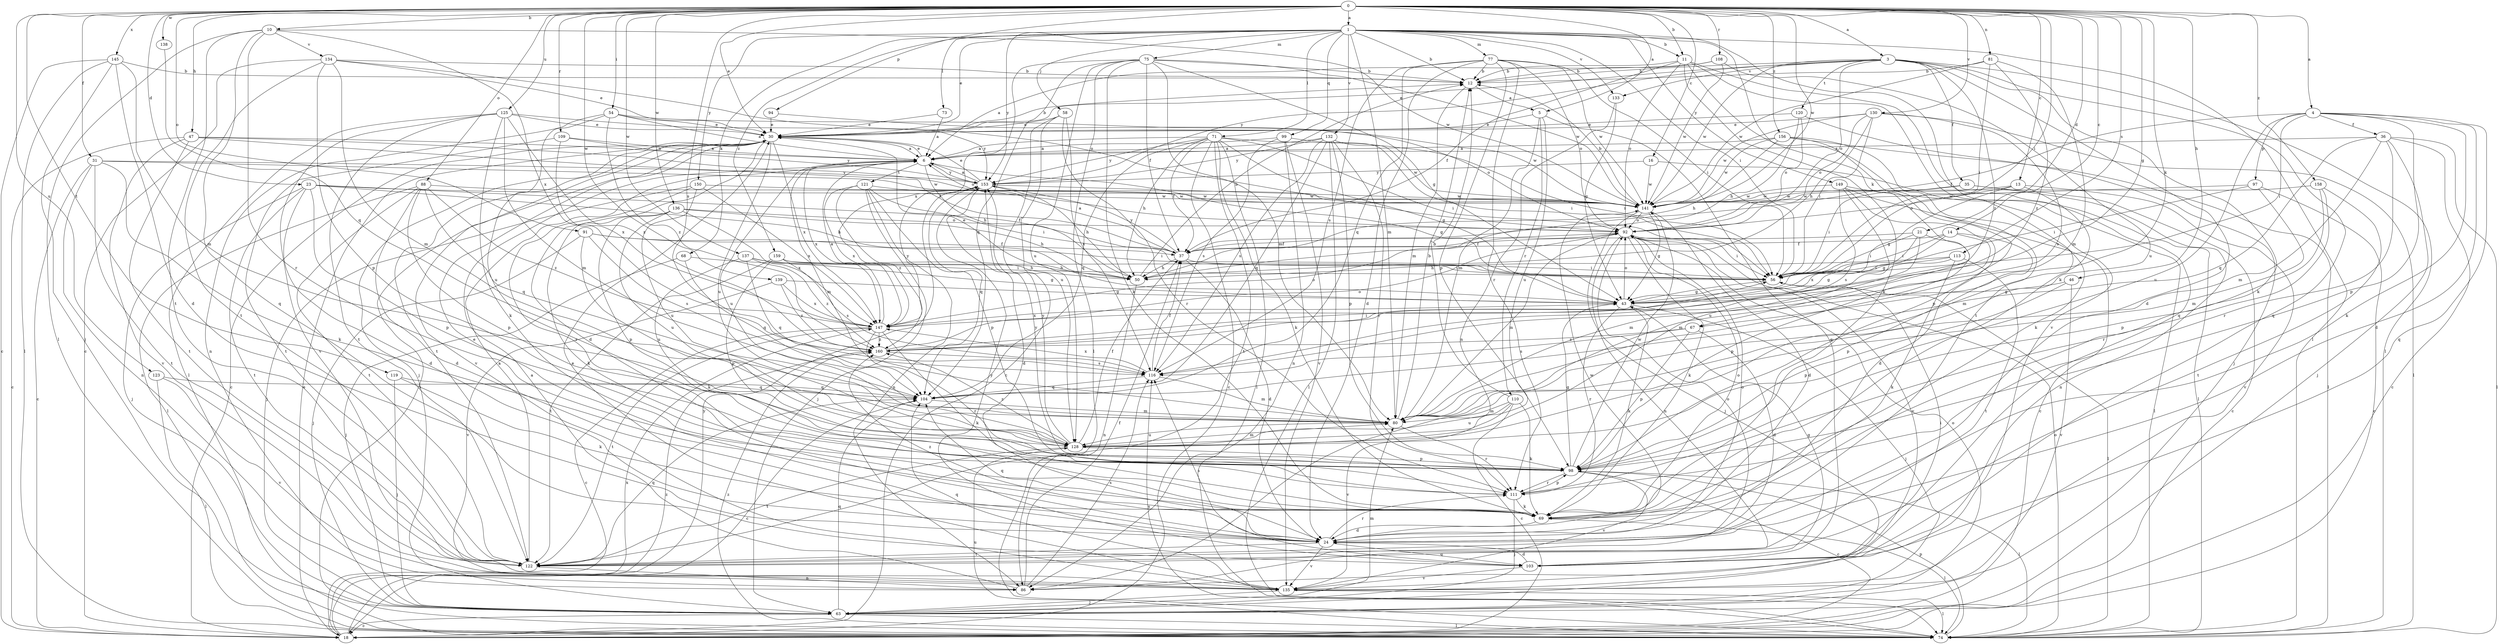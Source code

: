 strict digraph  {
0;
1;
3;
4;
5;
6;
10;
11;
12;
13;
14;
16;
18;
21;
23;
24;
30;
31;
35;
36;
37;
43;
46;
47;
50;
54;
56;
58;
63;
67;
68;
69;
71;
73;
74;
75;
77;
80;
81;
86;
88;
91;
92;
94;
97;
98;
99;
103;
104;
108;
109;
110;
111;
113;
116;
119;
120;
121;
122;
123;
125;
128;
130;
132;
133;
134;
135;
136;
137;
138;
139;
141;
145;
147;
149;
150;
153;
156;
158;
159;
160;
0 -> 1  [label=a];
0 -> 3  [label=a];
0 -> 4  [label=a];
0 -> 5  [label=a];
0 -> 10  [label=b];
0 -> 11  [label=b];
0 -> 13  [label=c];
0 -> 14  [label=c];
0 -> 16  [label=c];
0 -> 21  [label=d];
0 -> 23  [label=d];
0 -> 30  [label=e];
0 -> 31  [label=f];
0 -> 43  [label=g];
0 -> 46  [label=h];
0 -> 47  [label=h];
0 -> 54  [label=i];
0 -> 56  [label=i];
0 -> 67  [label=k];
0 -> 81  [label=n];
0 -> 88  [label=o];
0 -> 91  [label=o];
0 -> 94  [label=p];
0 -> 108  [label=r];
0 -> 109  [label=r];
0 -> 113  [label=s];
0 -> 116  [label=s];
0 -> 119  [label=t];
0 -> 123  [label=u];
0 -> 125  [label=u];
0 -> 130  [label=v];
0 -> 136  [label=w];
0 -> 137  [label=w];
0 -> 138  [label=w];
0 -> 139  [label=w];
0 -> 141  [label=w];
0 -> 145  [label=x];
0 -> 156  [label=z];
0 -> 158  [label=z];
1 -> 11  [label=b];
1 -> 12  [label=b];
1 -> 30  [label=e];
1 -> 56  [label=i];
1 -> 58  [label=j];
1 -> 67  [label=k];
1 -> 68  [label=k];
1 -> 69  [label=k];
1 -> 71  [label=l];
1 -> 73  [label=l];
1 -> 74  [label=l];
1 -> 75  [label=m];
1 -> 77  [label=m];
1 -> 80  [label=m];
1 -> 99  [label=q];
1 -> 132  [label=v];
1 -> 133  [label=v];
1 -> 149  [label=y];
1 -> 150  [label=y];
1 -> 153  [label=y];
1 -> 159  [label=z];
3 -> 12  [label=b];
3 -> 24  [label=d];
3 -> 30  [label=e];
3 -> 35  [label=f];
3 -> 69  [label=k];
3 -> 74  [label=l];
3 -> 92  [label=o];
3 -> 103  [label=q];
3 -> 120  [label=t];
3 -> 133  [label=v];
3 -> 141  [label=w];
3 -> 153  [label=y];
3 -> 160  [label=z];
4 -> 24  [label=d];
4 -> 36  [label=f];
4 -> 37  [label=f];
4 -> 56  [label=i];
4 -> 69  [label=k];
4 -> 97  [label=p];
4 -> 98  [label=p];
4 -> 103  [label=q];
4 -> 128  [label=u];
5 -> 30  [label=e];
5 -> 80  [label=m];
5 -> 103  [label=q];
5 -> 110  [label=r];
5 -> 128  [label=u];
6 -> 30  [label=e];
6 -> 43  [label=g];
6 -> 50  [label=h];
6 -> 80  [label=m];
6 -> 121  [label=t];
6 -> 128  [label=u];
6 -> 147  [label=x];
6 -> 153  [label=y];
10 -> 74  [label=l];
10 -> 103  [label=q];
10 -> 111  [label=r];
10 -> 122  [label=t];
10 -> 134  [label=v];
10 -> 141  [label=w];
10 -> 147  [label=x];
11 -> 12  [label=b];
11 -> 37  [label=f];
11 -> 69  [label=k];
11 -> 92  [label=o];
11 -> 103  [label=q];
11 -> 122  [label=t];
11 -> 135  [label=v];
12 -> 5  [label=a];
12 -> 80  [label=m];
13 -> 43  [label=g];
13 -> 80  [label=m];
13 -> 92  [label=o];
13 -> 135  [label=v];
13 -> 141  [label=w];
14 -> 37  [label=f];
14 -> 43  [label=g];
14 -> 56  [label=i];
14 -> 80  [label=m];
14 -> 98  [label=p];
16 -> 74  [label=l];
16 -> 141  [label=w];
16 -> 153  [label=y];
18 -> 30  [label=e];
18 -> 147  [label=x];
18 -> 153  [label=y];
18 -> 160  [label=z];
21 -> 37  [label=f];
21 -> 56  [label=i];
21 -> 80  [label=m];
21 -> 98  [label=p];
21 -> 147  [label=x];
23 -> 24  [label=d];
23 -> 37  [label=f];
23 -> 50  [label=h];
23 -> 63  [label=j];
23 -> 98  [label=p];
23 -> 122  [label=t];
23 -> 141  [label=w];
24 -> 30  [label=e];
24 -> 92  [label=o];
24 -> 103  [label=q];
24 -> 104  [label=q];
24 -> 111  [label=r];
24 -> 122  [label=t];
24 -> 135  [label=v];
24 -> 141  [label=w];
24 -> 160  [label=z];
30 -> 6  [label=a];
30 -> 12  [label=b];
30 -> 18  [label=c];
30 -> 24  [label=d];
30 -> 63  [label=j];
30 -> 74  [label=l];
30 -> 122  [label=t];
30 -> 128  [label=u];
30 -> 135  [label=v];
30 -> 147  [label=x];
31 -> 18  [label=c];
31 -> 69  [label=k];
31 -> 86  [label=n];
31 -> 122  [label=t];
31 -> 141  [label=w];
31 -> 153  [label=y];
35 -> 18  [label=c];
35 -> 56  [label=i];
35 -> 86  [label=n];
35 -> 141  [label=w];
36 -> 6  [label=a];
36 -> 18  [label=c];
36 -> 63  [label=j];
36 -> 74  [label=l];
36 -> 80  [label=m];
36 -> 104  [label=q];
36 -> 111  [label=r];
37 -> 6  [label=a];
37 -> 24  [label=d];
37 -> 50  [label=h];
37 -> 56  [label=i];
37 -> 153  [label=y];
43 -> 30  [label=e];
43 -> 63  [label=j];
43 -> 69  [label=k];
43 -> 92  [label=o];
43 -> 111  [label=r];
43 -> 147  [label=x];
46 -> 43  [label=g];
46 -> 98  [label=p];
46 -> 135  [label=v];
47 -> 6  [label=a];
47 -> 18  [label=c];
47 -> 37  [label=f];
47 -> 92  [label=o];
47 -> 122  [label=t];
47 -> 135  [label=v];
50 -> 12  [label=b];
50 -> 86  [label=n];
54 -> 6  [label=a];
54 -> 30  [label=e];
54 -> 86  [label=n];
54 -> 128  [label=u];
54 -> 141  [label=w];
54 -> 160  [label=z];
56 -> 43  [label=g];
56 -> 74  [label=l];
58 -> 18  [label=c];
58 -> 30  [label=e];
58 -> 111  [label=r];
58 -> 116  [label=s];
58 -> 128  [label=u];
63 -> 18  [label=c];
63 -> 74  [label=l];
63 -> 80  [label=m];
63 -> 92  [label=o];
63 -> 104  [label=q];
67 -> 24  [label=d];
67 -> 98  [label=p];
67 -> 116  [label=s];
67 -> 160  [label=z];
68 -> 56  [label=i];
68 -> 63  [label=j];
68 -> 104  [label=q];
69 -> 24  [label=d];
69 -> 74  [label=l];
69 -> 92  [label=o];
71 -> 6  [label=a];
71 -> 18  [label=c];
71 -> 37  [label=f];
71 -> 43  [label=g];
71 -> 50  [label=h];
71 -> 56  [label=i];
71 -> 69  [label=k];
71 -> 74  [label=l];
71 -> 104  [label=q];
71 -> 122  [label=t];
71 -> 141  [label=w];
71 -> 153  [label=y];
73 -> 6  [label=a];
73 -> 30  [label=e];
74 -> 92  [label=o];
74 -> 98  [label=p];
74 -> 116  [label=s];
74 -> 128  [label=u];
74 -> 160  [label=z];
75 -> 12  [label=b];
75 -> 37  [label=f];
75 -> 43  [label=g];
75 -> 69  [label=k];
75 -> 74  [label=l];
75 -> 80  [label=m];
75 -> 104  [label=q];
75 -> 128  [label=u];
75 -> 141  [label=w];
75 -> 147  [label=x];
77 -> 12  [label=b];
77 -> 24  [label=d];
77 -> 56  [label=i];
77 -> 92  [label=o];
77 -> 98  [label=p];
77 -> 104  [label=q];
77 -> 111  [label=r];
77 -> 116  [label=s];
77 -> 141  [label=w];
80 -> 12  [label=b];
80 -> 111  [label=r];
80 -> 128  [label=u];
81 -> 12  [label=b];
81 -> 56  [label=i];
81 -> 80  [label=m];
81 -> 141  [label=w];
81 -> 160  [label=z];
86 -> 6  [label=a];
86 -> 37  [label=f];
86 -> 116  [label=s];
88 -> 24  [label=d];
88 -> 74  [label=l];
88 -> 98  [label=p];
88 -> 104  [label=q];
88 -> 122  [label=t];
88 -> 141  [label=w];
88 -> 160  [label=z];
91 -> 37  [label=f];
91 -> 56  [label=i];
91 -> 63  [label=j];
91 -> 116  [label=s];
91 -> 128  [label=u];
92 -> 37  [label=f];
92 -> 56  [label=i];
92 -> 69  [label=k];
92 -> 80  [label=m];
92 -> 86  [label=n];
92 -> 135  [label=v];
94 -> 30  [label=e];
94 -> 92  [label=o];
97 -> 18  [label=c];
97 -> 56  [label=i];
97 -> 80  [label=m];
97 -> 141  [label=w];
98 -> 18  [label=c];
98 -> 43  [label=g];
98 -> 74  [label=l];
98 -> 111  [label=r];
98 -> 135  [label=v];
98 -> 141  [label=w];
98 -> 153  [label=y];
99 -> 6  [label=a];
99 -> 56  [label=i];
99 -> 86  [label=n];
99 -> 116  [label=s];
99 -> 135  [label=v];
103 -> 24  [label=d];
103 -> 43  [label=g];
103 -> 56  [label=i];
103 -> 116  [label=s];
103 -> 135  [label=v];
103 -> 153  [label=y];
104 -> 18  [label=c];
104 -> 80  [label=m];
108 -> 6  [label=a];
108 -> 12  [label=b];
108 -> 128  [label=u];
108 -> 141  [label=w];
109 -> 6  [label=a];
109 -> 122  [label=t];
109 -> 147  [label=x];
109 -> 153  [label=y];
110 -> 12  [label=b];
110 -> 18  [label=c];
110 -> 69  [label=k];
110 -> 80  [label=m];
110 -> 128  [label=u];
110 -> 135  [label=v];
111 -> 63  [label=j];
111 -> 69  [label=k];
111 -> 98  [label=p];
113 -> 43  [label=g];
113 -> 50  [label=h];
113 -> 56  [label=i];
113 -> 69  [label=k];
113 -> 122  [label=t];
116 -> 37  [label=f];
116 -> 80  [label=m];
116 -> 104  [label=q];
116 -> 147  [label=x];
119 -> 63  [label=j];
119 -> 69  [label=k];
119 -> 104  [label=q];
120 -> 30  [label=e];
120 -> 50  [label=h];
120 -> 63  [label=j];
120 -> 92  [label=o];
121 -> 56  [label=i];
121 -> 63  [label=j];
121 -> 86  [label=n];
121 -> 98  [label=p];
121 -> 141  [label=w];
121 -> 147  [label=x];
121 -> 160  [label=z];
122 -> 6  [label=a];
122 -> 86  [label=n];
122 -> 92  [label=o];
122 -> 104  [label=q];
123 -> 74  [label=l];
123 -> 104  [label=q];
123 -> 135  [label=v];
125 -> 30  [label=e];
125 -> 69  [label=k];
125 -> 74  [label=l];
125 -> 80  [label=m];
125 -> 122  [label=t];
125 -> 135  [label=v];
125 -> 153  [label=y];
125 -> 160  [label=z];
128 -> 37  [label=f];
128 -> 80  [label=m];
128 -> 98  [label=p];
128 -> 122  [label=t];
128 -> 153  [label=y];
128 -> 160  [label=z];
130 -> 30  [label=e];
130 -> 50  [label=h];
130 -> 56  [label=i];
130 -> 74  [label=l];
130 -> 92  [label=o];
130 -> 116  [label=s];
130 -> 141  [label=w];
132 -> 6  [label=a];
132 -> 56  [label=i];
132 -> 74  [label=l];
132 -> 98  [label=p];
132 -> 104  [label=q];
132 -> 111  [label=r];
132 -> 116  [label=s];
132 -> 153  [label=y];
133 -> 43  [label=g];
133 -> 86  [label=n];
134 -> 12  [label=b];
134 -> 18  [label=c];
134 -> 30  [label=e];
134 -> 80  [label=m];
134 -> 92  [label=o];
134 -> 98  [label=p];
134 -> 122  [label=t];
135 -> 30  [label=e];
135 -> 63  [label=j];
135 -> 74  [label=l];
135 -> 104  [label=q];
136 -> 50  [label=h];
136 -> 69  [label=k];
136 -> 92  [label=o];
136 -> 98  [label=p];
136 -> 128  [label=u];
136 -> 147  [label=x];
137 -> 43  [label=g];
137 -> 50  [label=h];
137 -> 69  [label=k];
137 -> 104  [label=q];
137 -> 160  [label=z];
138 -> 104  [label=q];
139 -> 43  [label=g];
139 -> 135  [label=v];
139 -> 147  [label=x];
139 -> 160  [label=z];
141 -> 12  [label=b];
141 -> 24  [label=d];
141 -> 43  [label=g];
141 -> 63  [label=j];
141 -> 92  [label=o];
145 -> 12  [label=b];
145 -> 18  [label=c];
145 -> 24  [label=d];
145 -> 63  [label=j];
145 -> 74  [label=l];
145 -> 80  [label=m];
147 -> 6  [label=a];
147 -> 18  [label=c];
147 -> 69  [label=k];
147 -> 92  [label=o];
147 -> 111  [label=r];
147 -> 122  [label=t];
147 -> 153  [label=y];
147 -> 160  [label=z];
149 -> 18  [label=c];
149 -> 24  [label=d];
149 -> 74  [label=l];
149 -> 116  [label=s];
149 -> 128  [label=u];
149 -> 141  [label=w];
150 -> 63  [label=j];
150 -> 111  [label=r];
150 -> 128  [label=u];
150 -> 141  [label=w];
150 -> 147  [label=x];
153 -> 6  [label=a];
153 -> 24  [label=d];
153 -> 30  [label=e];
153 -> 50  [label=h];
153 -> 104  [label=q];
153 -> 141  [label=w];
156 -> 6  [label=a];
156 -> 50  [label=h];
156 -> 69  [label=k];
156 -> 74  [label=l];
156 -> 98  [label=p];
156 -> 141  [label=w];
158 -> 98  [label=p];
158 -> 111  [label=r];
158 -> 122  [label=t];
158 -> 141  [label=w];
159 -> 50  [label=h];
159 -> 56  [label=i];
159 -> 98  [label=p];
159 -> 116  [label=s];
159 -> 122  [label=t];
160 -> 56  [label=i];
160 -> 92  [label=o];
160 -> 116  [label=s];
}
